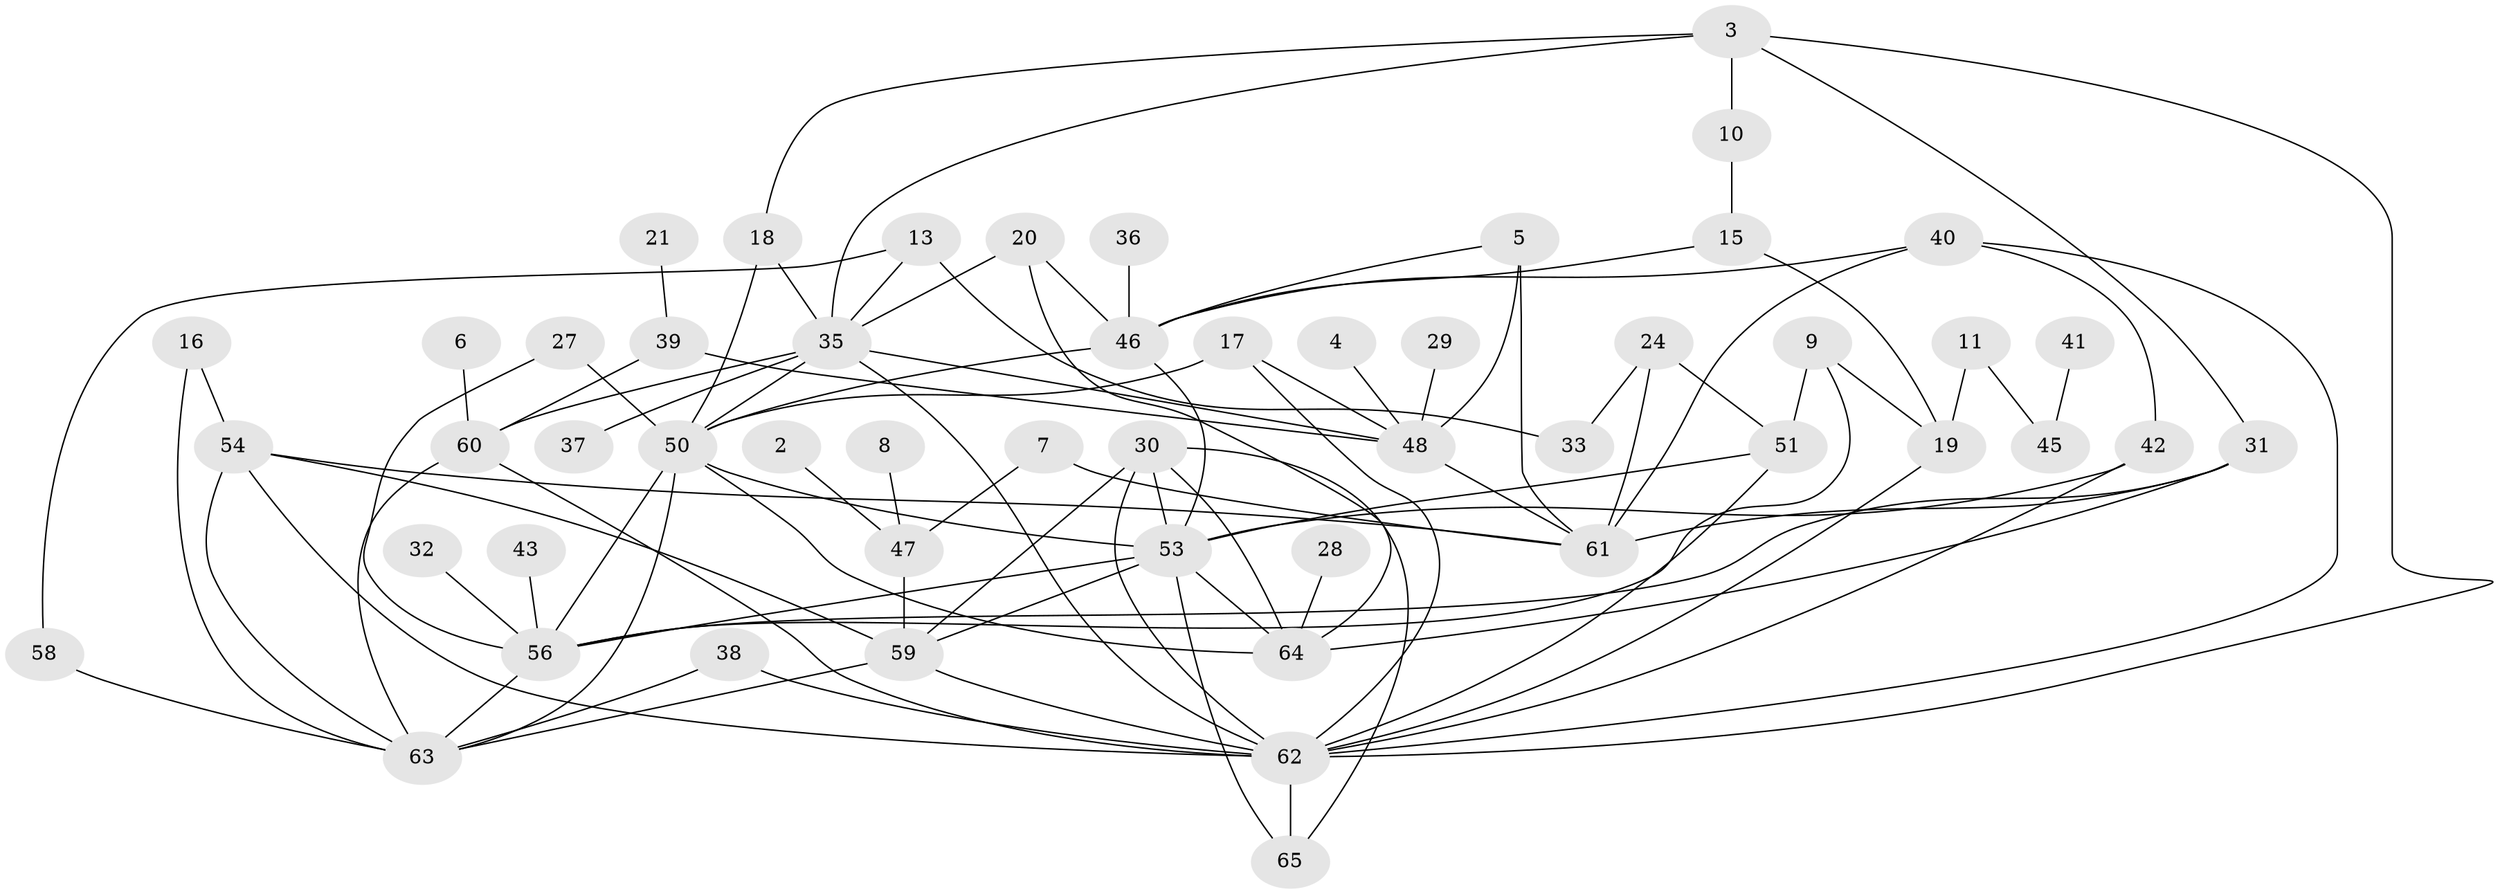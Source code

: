 // original degree distribution, {3: 0.27906976744186046, 0: 0.08527131782945736, 7: 0.015503875968992248, 1: 0.20930232558139536, 5: 0.05426356589147287, 2: 0.20930232558139536, 4: 0.10077519379844961, 6: 0.03875968992248062, 8: 0.007751937984496124}
// Generated by graph-tools (version 1.1) at 2025/25/03/09/25 03:25:24]
// undirected, 52 vertices, 96 edges
graph export_dot {
graph [start="1"]
  node [color=gray90,style=filled];
  2;
  3;
  4;
  5;
  6;
  7;
  8;
  9;
  10;
  11;
  13;
  15;
  16;
  17;
  18;
  19;
  20;
  21;
  24;
  27;
  28;
  29;
  30;
  31;
  32;
  33;
  35;
  36;
  37;
  38;
  39;
  40;
  41;
  42;
  43;
  45;
  46;
  47;
  48;
  50;
  51;
  53;
  54;
  56;
  58;
  59;
  60;
  61;
  62;
  63;
  64;
  65;
  2 -- 47 [weight=1.0];
  3 -- 10 [weight=1.0];
  3 -- 18 [weight=1.0];
  3 -- 31 [weight=1.0];
  3 -- 35 [weight=1.0];
  3 -- 62 [weight=1.0];
  4 -- 48 [weight=1.0];
  5 -- 46 [weight=1.0];
  5 -- 48 [weight=1.0];
  5 -- 61 [weight=1.0];
  6 -- 60 [weight=1.0];
  7 -- 47 [weight=1.0];
  7 -- 61 [weight=1.0];
  8 -- 47 [weight=1.0];
  9 -- 19 [weight=1.0];
  9 -- 51 [weight=1.0];
  9 -- 56 [weight=1.0];
  10 -- 15 [weight=1.0];
  11 -- 19 [weight=1.0];
  11 -- 45 [weight=1.0];
  13 -- 33 [weight=1.0];
  13 -- 35 [weight=1.0];
  13 -- 58 [weight=1.0];
  15 -- 19 [weight=1.0];
  15 -- 46 [weight=1.0];
  16 -- 54 [weight=1.0];
  16 -- 63 [weight=1.0];
  17 -- 48 [weight=1.0];
  17 -- 50 [weight=1.0];
  17 -- 62 [weight=1.0];
  18 -- 35 [weight=1.0];
  18 -- 50 [weight=1.0];
  19 -- 62 [weight=1.0];
  20 -- 35 [weight=1.0];
  20 -- 46 [weight=1.0];
  20 -- 64 [weight=1.0];
  21 -- 39 [weight=1.0];
  24 -- 33 [weight=1.0];
  24 -- 51 [weight=1.0];
  24 -- 61 [weight=1.0];
  27 -- 50 [weight=1.0];
  27 -- 56 [weight=1.0];
  28 -- 64 [weight=1.0];
  29 -- 48 [weight=1.0];
  30 -- 53 [weight=1.0];
  30 -- 59 [weight=1.0];
  30 -- 62 [weight=1.0];
  30 -- 64 [weight=1.0];
  30 -- 65 [weight=1.0];
  31 -- 56 [weight=1.0];
  31 -- 61 [weight=1.0];
  31 -- 64 [weight=1.0];
  32 -- 56 [weight=1.0];
  35 -- 37 [weight=1.0];
  35 -- 48 [weight=1.0];
  35 -- 50 [weight=1.0];
  35 -- 60 [weight=2.0];
  35 -- 62 [weight=1.0];
  36 -- 46 [weight=1.0];
  38 -- 62 [weight=1.0];
  38 -- 63 [weight=1.0];
  39 -- 48 [weight=1.0];
  39 -- 60 [weight=1.0];
  40 -- 42 [weight=1.0];
  40 -- 46 [weight=1.0];
  40 -- 61 [weight=1.0];
  40 -- 62 [weight=1.0];
  41 -- 45 [weight=1.0];
  42 -- 53 [weight=1.0];
  42 -- 62 [weight=1.0];
  43 -- 56 [weight=1.0];
  46 -- 50 [weight=1.0];
  46 -- 53 [weight=1.0];
  47 -- 59 [weight=1.0];
  48 -- 61 [weight=1.0];
  50 -- 53 [weight=1.0];
  50 -- 56 [weight=1.0];
  50 -- 63 [weight=1.0];
  50 -- 64 [weight=1.0];
  51 -- 53 [weight=1.0];
  51 -- 62 [weight=2.0];
  53 -- 56 [weight=1.0];
  53 -- 59 [weight=1.0];
  53 -- 64 [weight=1.0];
  53 -- 65 [weight=1.0];
  54 -- 59 [weight=1.0];
  54 -- 61 [weight=1.0];
  54 -- 62 [weight=1.0];
  54 -- 63 [weight=1.0];
  56 -- 63 [weight=1.0];
  58 -- 63 [weight=1.0];
  59 -- 62 [weight=2.0];
  59 -- 63 [weight=1.0];
  60 -- 62 [weight=1.0];
  60 -- 63 [weight=1.0];
  62 -- 65 [weight=1.0];
}
